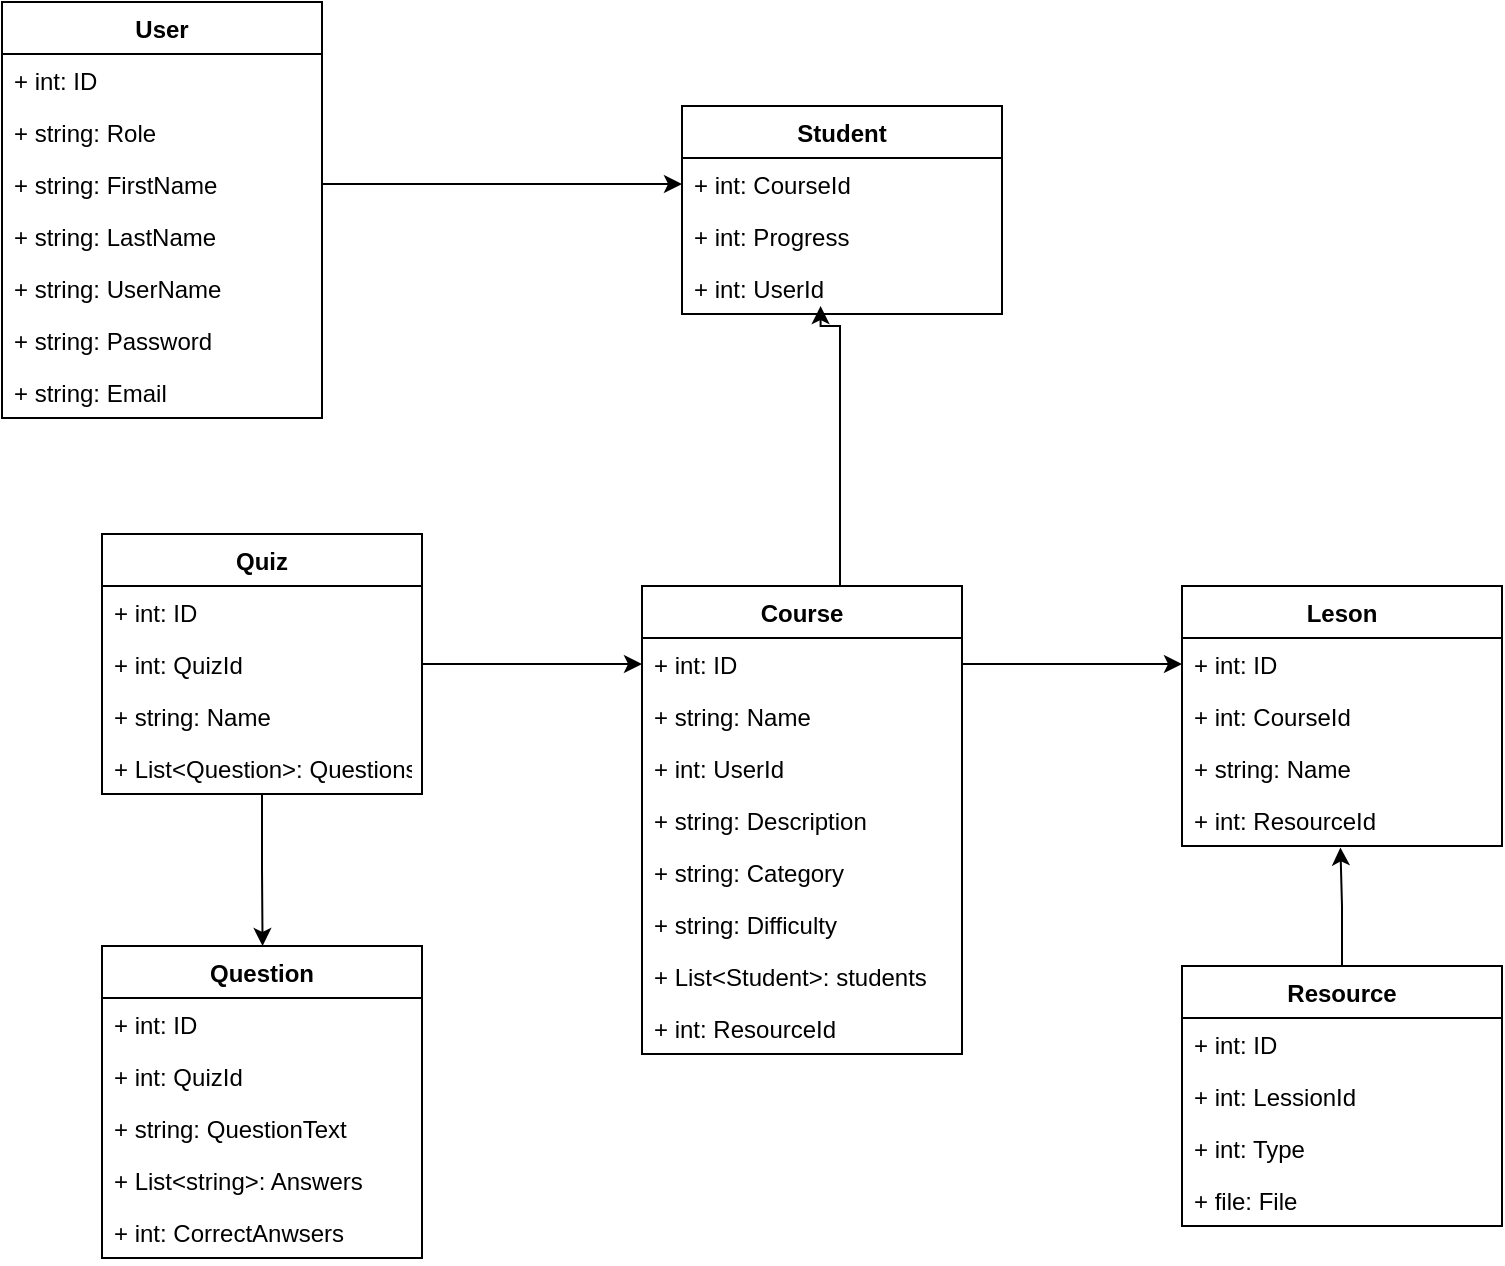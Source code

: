 <mxfile version="14.5.1" type="github"><diagram id="rD_o8zNskaatb-y-Ylsc" name="Page-1"><mxGraphModel dx="1382" dy="764" grid="1" gridSize="10" guides="1" tooltips="1" connect="1" arrows="1" fold="1" page="1" pageScale="1" pageWidth="850" pageHeight="1100" math="0" shadow="0"><root><mxCell id="0"/><mxCell id="1" parent="0"/><mxCell id="cOysPWjxJ2Zjm_djjMEV-1" value="User" style="swimlane;fontStyle=1;align=center;verticalAlign=top;childLayout=stackLayout;horizontal=1;startSize=26;horizontalStack=0;resizeParent=1;resizeParentMax=0;resizeLast=0;collapsible=1;marginBottom=0;" vertex="1" parent="1"><mxGeometry x="70" y="18" width="160" height="208" as="geometry"/></mxCell><mxCell id="cOysPWjxJ2Zjm_djjMEV-2" value="+ int: ID" style="text;strokeColor=none;fillColor=none;align=left;verticalAlign=top;spacingLeft=4;spacingRight=4;overflow=hidden;rotatable=0;points=[[0,0.5],[1,0.5]];portConstraint=eastwest;" vertex="1" parent="cOysPWjxJ2Zjm_djjMEV-1"><mxGeometry y="26" width="160" height="26" as="geometry"/></mxCell><mxCell id="cOysPWjxJ2Zjm_djjMEV-5" value="+ string: Role" style="text;strokeColor=none;fillColor=none;align=left;verticalAlign=top;spacingLeft=4;spacingRight=4;overflow=hidden;rotatable=0;points=[[0,0.5],[1,0.5]];portConstraint=eastwest;" vertex="1" parent="cOysPWjxJ2Zjm_djjMEV-1"><mxGeometry y="52" width="160" height="26" as="geometry"/></mxCell><mxCell id="cOysPWjxJ2Zjm_djjMEV-6" value="+ string: FirstName" style="text;strokeColor=none;fillColor=none;align=left;verticalAlign=top;spacingLeft=4;spacingRight=4;overflow=hidden;rotatable=0;points=[[0,0.5],[1,0.5]];portConstraint=eastwest;" vertex="1" parent="cOysPWjxJ2Zjm_djjMEV-1"><mxGeometry y="78" width="160" height="26" as="geometry"/></mxCell><mxCell id="cOysPWjxJ2Zjm_djjMEV-12" value="+ string: LastName" style="text;strokeColor=none;fillColor=none;align=left;verticalAlign=top;spacingLeft=4;spacingRight=4;overflow=hidden;rotatable=0;points=[[0,0.5],[1,0.5]];portConstraint=eastwest;" vertex="1" parent="cOysPWjxJ2Zjm_djjMEV-1"><mxGeometry y="104" width="160" height="26" as="geometry"/></mxCell><mxCell id="cOysPWjxJ2Zjm_djjMEV-13" value="+ string: UserName" style="text;strokeColor=none;fillColor=none;align=left;verticalAlign=top;spacingLeft=4;spacingRight=4;overflow=hidden;rotatable=0;points=[[0,0.5],[1,0.5]];portConstraint=eastwest;" vertex="1" parent="cOysPWjxJ2Zjm_djjMEV-1"><mxGeometry y="130" width="160" height="26" as="geometry"/></mxCell><mxCell id="cOysPWjxJ2Zjm_djjMEV-14" value="+ string: Password" style="text;strokeColor=none;fillColor=none;align=left;verticalAlign=top;spacingLeft=4;spacingRight=4;overflow=hidden;rotatable=0;points=[[0,0.5],[1,0.5]];portConstraint=eastwest;" vertex="1" parent="cOysPWjxJ2Zjm_djjMEV-1"><mxGeometry y="156" width="160" height="26" as="geometry"/></mxCell><mxCell id="cOysPWjxJ2Zjm_djjMEV-15" value="+ string: Email" style="text;strokeColor=none;fillColor=none;align=left;verticalAlign=top;spacingLeft=4;spacingRight=4;overflow=hidden;rotatable=0;points=[[0,0.5],[1,0.5]];portConstraint=eastwest;" vertex="1" parent="cOysPWjxJ2Zjm_djjMEV-1"><mxGeometry y="182" width="160" height="26" as="geometry"/></mxCell><mxCell id="cOysPWjxJ2Zjm_djjMEV-16" value="Student" style="swimlane;fontStyle=1;align=center;verticalAlign=top;childLayout=stackLayout;horizontal=1;startSize=26;horizontalStack=0;resizeParent=1;resizeParentMax=0;resizeLast=0;collapsible=1;marginBottom=0;" vertex="1" parent="1"><mxGeometry x="410" y="70" width="160" height="104" as="geometry"/></mxCell><mxCell id="cOysPWjxJ2Zjm_djjMEV-17" value="+ int: CourseId" style="text;strokeColor=none;fillColor=none;align=left;verticalAlign=top;spacingLeft=4;spacingRight=4;overflow=hidden;rotatable=0;points=[[0,0.5],[1,0.5]];portConstraint=eastwest;" vertex="1" parent="cOysPWjxJ2Zjm_djjMEV-16"><mxGeometry y="26" width="160" height="26" as="geometry"/></mxCell><mxCell id="cOysPWjxJ2Zjm_djjMEV-18" value="+ int: Progress" style="text;strokeColor=none;fillColor=none;align=left;verticalAlign=top;spacingLeft=4;spacingRight=4;overflow=hidden;rotatable=0;points=[[0,0.5],[1,0.5]];portConstraint=eastwest;" vertex="1" parent="cOysPWjxJ2Zjm_djjMEV-16"><mxGeometry y="52" width="160" height="26" as="geometry"/></mxCell><mxCell id="cOysPWjxJ2Zjm_djjMEV-19" value="+ int: UserId" style="text;strokeColor=none;fillColor=none;align=left;verticalAlign=top;spacingLeft=4;spacingRight=4;overflow=hidden;rotatable=0;points=[[0,0.5],[1,0.5]];portConstraint=eastwest;" vertex="1" parent="cOysPWjxJ2Zjm_djjMEV-16"><mxGeometry y="78" width="160" height="26" as="geometry"/></mxCell><mxCell id="cOysPWjxJ2Zjm_djjMEV-37" style="edgeStyle=orthogonalEdgeStyle;rounded=0;orthogonalLoop=1;jettySize=auto;html=1;exitX=0.5;exitY=0;exitDx=0;exitDy=0;" edge="1" parent="1"><mxGeometry relative="1" as="geometry"><mxPoint x="479.286" y="170" as="targetPoint"/><mxPoint x="469" y="310" as="sourcePoint"/><Array as="points"><mxPoint x="489" y="310"/><mxPoint x="489" y="180"/><mxPoint x="479" y="180"/></Array></mxGeometry></mxCell><mxCell id="cOysPWjxJ2Zjm_djjMEV-24" value="Course" style="swimlane;fontStyle=1;align=center;verticalAlign=top;childLayout=stackLayout;horizontal=1;startSize=26;horizontalStack=0;resizeParent=1;resizeParentMax=0;resizeLast=0;collapsible=1;marginBottom=0;" vertex="1" parent="1"><mxGeometry x="390" y="310" width="160" height="234" as="geometry"/></mxCell><mxCell id="cOysPWjxJ2Zjm_djjMEV-25" value="+ int: ID" style="text;strokeColor=none;fillColor=none;align=left;verticalAlign=top;spacingLeft=4;spacingRight=4;overflow=hidden;rotatable=0;points=[[0,0.5],[1,0.5]];portConstraint=eastwest;" vertex="1" parent="cOysPWjxJ2Zjm_djjMEV-24"><mxGeometry y="26" width="160" height="26" as="geometry"/></mxCell><mxCell id="cOysPWjxJ2Zjm_djjMEV-26" value="+ string: Name" style="text;strokeColor=none;fillColor=none;align=left;verticalAlign=top;spacingLeft=4;spacingRight=4;overflow=hidden;rotatable=0;points=[[0,0.5],[1,0.5]];portConstraint=eastwest;" vertex="1" parent="cOysPWjxJ2Zjm_djjMEV-24"><mxGeometry y="52" width="160" height="26" as="geometry"/></mxCell><mxCell id="cOysPWjxJ2Zjm_djjMEV-27" value="+ int: UserId" style="text;strokeColor=none;fillColor=none;align=left;verticalAlign=top;spacingLeft=4;spacingRight=4;overflow=hidden;rotatable=0;points=[[0,0.5],[1,0.5]];portConstraint=eastwest;" vertex="1" parent="cOysPWjxJ2Zjm_djjMEV-24"><mxGeometry y="78" width="160" height="26" as="geometry"/></mxCell><mxCell id="cOysPWjxJ2Zjm_djjMEV-28" value="+ string: Description" style="text;strokeColor=none;fillColor=none;align=left;verticalAlign=top;spacingLeft=4;spacingRight=4;overflow=hidden;rotatable=0;points=[[0,0.5],[1,0.5]];portConstraint=eastwest;" vertex="1" parent="cOysPWjxJ2Zjm_djjMEV-24"><mxGeometry y="104" width="160" height="26" as="geometry"/></mxCell><mxCell id="cOysPWjxJ2Zjm_djjMEV-29" value="+ string: Category" style="text;strokeColor=none;fillColor=none;align=left;verticalAlign=top;spacingLeft=4;spacingRight=4;overflow=hidden;rotatable=0;points=[[0,0.5],[1,0.5]];portConstraint=eastwest;" vertex="1" parent="cOysPWjxJ2Zjm_djjMEV-24"><mxGeometry y="130" width="160" height="26" as="geometry"/></mxCell><mxCell id="cOysPWjxJ2Zjm_djjMEV-30" value="+ string: Difficulty" style="text;strokeColor=none;fillColor=none;align=left;verticalAlign=top;spacingLeft=4;spacingRight=4;overflow=hidden;rotatable=0;points=[[0,0.5],[1,0.5]];portConstraint=eastwest;" vertex="1" parent="cOysPWjxJ2Zjm_djjMEV-24"><mxGeometry y="156" width="160" height="26" as="geometry"/></mxCell><mxCell id="cOysPWjxJ2Zjm_djjMEV-36" value="+ List&lt;Student&gt;: students" style="text;strokeColor=none;fillColor=none;align=left;verticalAlign=top;spacingLeft=4;spacingRight=4;overflow=hidden;rotatable=0;points=[[0,0.5],[1,0.5]];portConstraint=eastwest;" vertex="1" parent="cOysPWjxJ2Zjm_djjMEV-24"><mxGeometry y="182" width="160" height="26" as="geometry"/></mxCell><mxCell id="cOysPWjxJ2Zjm_djjMEV-31" value="+ int: ResourceId" style="text;strokeColor=none;fillColor=none;align=left;verticalAlign=top;spacingLeft=4;spacingRight=4;overflow=hidden;rotatable=0;points=[[0,0.5],[1,0.5]];portConstraint=eastwest;" vertex="1" parent="cOysPWjxJ2Zjm_djjMEV-24"><mxGeometry y="208" width="160" height="26" as="geometry"/></mxCell><mxCell id="cOysPWjxJ2Zjm_djjMEV-34" style="edgeStyle=orthogonalEdgeStyle;rounded=0;orthogonalLoop=1;jettySize=auto;html=1;exitX=1;exitY=0.5;exitDx=0;exitDy=0;entryX=0;entryY=0.5;entryDx=0;entryDy=0;" edge="1" parent="1" source="cOysPWjxJ2Zjm_djjMEV-6" target="cOysPWjxJ2Zjm_djjMEV-17"><mxGeometry relative="1" as="geometry"/></mxCell><mxCell id="cOysPWjxJ2Zjm_djjMEV-38" value="Leson" style="swimlane;fontStyle=1;align=center;verticalAlign=top;childLayout=stackLayout;horizontal=1;startSize=26;horizontalStack=0;resizeParent=1;resizeParentMax=0;resizeLast=0;collapsible=1;marginBottom=0;" vertex="1" parent="1"><mxGeometry x="660" y="310" width="160" height="130" as="geometry"/></mxCell><mxCell id="cOysPWjxJ2Zjm_djjMEV-39" value="+ int: ID" style="text;strokeColor=none;fillColor=none;align=left;verticalAlign=top;spacingLeft=4;spacingRight=4;overflow=hidden;rotatable=0;points=[[0,0.5],[1,0.5]];portConstraint=eastwest;" vertex="1" parent="cOysPWjxJ2Zjm_djjMEV-38"><mxGeometry y="26" width="160" height="26" as="geometry"/></mxCell><mxCell id="cOysPWjxJ2Zjm_djjMEV-40" value="+ int: CourseId" style="text;strokeColor=none;fillColor=none;align=left;verticalAlign=top;spacingLeft=4;spacingRight=4;overflow=hidden;rotatable=0;points=[[0,0.5],[1,0.5]];portConstraint=eastwest;" vertex="1" parent="cOysPWjxJ2Zjm_djjMEV-38"><mxGeometry y="52" width="160" height="26" as="geometry"/></mxCell><mxCell id="cOysPWjxJ2Zjm_djjMEV-41" value="+ string: Name" style="text;strokeColor=none;fillColor=none;align=left;verticalAlign=top;spacingLeft=4;spacingRight=4;overflow=hidden;rotatable=0;points=[[0,0.5],[1,0.5]];portConstraint=eastwest;" vertex="1" parent="cOysPWjxJ2Zjm_djjMEV-38"><mxGeometry y="78" width="160" height="26" as="geometry"/></mxCell><mxCell id="cOysPWjxJ2Zjm_djjMEV-42" value="+ int: ResourceId" style="text;strokeColor=none;fillColor=none;align=left;verticalAlign=top;spacingLeft=4;spacingRight=4;overflow=hidden;rotatable=0;points=[[0,0.5],[1,0.5]];portConstraint=eastwest;" vertex="1" parent="cOysPWjxJ2Zjm_djjMEV-38"><mxGeometry y="104" width="160" height="26" as="geometry"/></mxCell><mxCell id="cOysPWjxJ2Zjm_djjMEV-43" style="edgeStyle=orthogonalEdgeStyle;rounded=0;orthogonalLoop=1;jettySize=auto;html=1;entryX=0;entryY=0.5;entryDx=0;entryDy=0;" edge="1" parent="1" source="cOysPWjxJ2Zjm_djjMEV-25" target="cOysPWjxJ2Zjm_djjMEV-39"><mxGeometry relative="1" as="geometry"/></mxCell><mxCell id="cOysPWjxJ2Zjm_djjMEV-49" style="edgeStyle=orthogonalEdgeStyle;rounded=0;orthogonalLoop=1;jettySize=auto;html=1;exitX=0.5;exitY=0;exitDx=0;exitDy=0;entryX=0.495;entryY=1.027;entryDx=0;entryDy=0;entryPerimeter=0;" edge="1" parent="1" source="cOysPWjxJ2Zjm_djjMEV-44" target="cOysPWjxJ2Zjm_djjMEV-42"><mxGeometry relative="1" as="geometry"/></mxCell><mxCell id="cOysPWjxJ2Zjm_djjMEV-44" value="Resource" style="swimlane;fontStyle=1;align=center;verticalAlign=top;childLayout=stackLayout;horizontal=1;startSize=26;horizontalStack=0;resizeParent=1;resizeParentMax=0;resizeLast=0;collapsible=1;marginBottom=0;" vertex="1" parent="1"><mxGeometry x="660" y="500" width="160" height="130" as="geometry"/></mxCell><mxCell id="cOysPWjxJ2Zjm_djjMEV-45" value="+ int: ID" style="text;strokeColor=none;fillColor=none;align=left;verticalAlign=top;spacingLeft=4;spacingRight=4;overflow=hidden;rotatable=0;points=[[0,0.5],[1,0.5]];portConstraint=eastwest;" vertex="1" parent="cOysPWjxJ2Zjm_djjMEV-44"><mxGeometry y="26" width="160" height="26" as="geometry"/></mxCell><mxCell id="cOysPWjxJ2Zjm_djjMEV-46" value="+ int: LessionId" style="text;strokeColor=none;fillColor=none;align=left;verticalAlign=top;spacingLeft=4;spacingRight=4;overflow=hidden;rotatable=0;points=[[0,0.5],[1,0.5]];portConstraint=eastwest;" vertex="1" parent="cOysPWjxJ2Zjm_djjMEV-44"><mxGeometry y="52" width="160" height="26" as="geometry"/></mxCell><mxCell id="cOysPWjxJ2Zjm_djjMEV-47" value="+ int: Type" style="text;strokeColor=none;fillColor=none;align=left;verticalAlign=top;spacingLeft=4;spacingRight=4;overflow=hidden;rotatable=0;points=[[0,0.5],[1,0.5]];portConstraint=eastwest;" vertex="1" parent="cOysPWjxJ2Zjm_djjMEV-44"><mxGeometry y="78" width="160" height="26" as="geometry"/></mxCell><mxCell id="cOysPWjxJ2Zjm_djjMEV-48" value="+ file: File" style="text;strokeColor=none;fillColor=none;align=left;verticalAlign=top;spacingLeft=4;spacingRight=4;overflow=hidden;rotatable=0;points=[[0,0.5],[1,0.5]];portConstraint=eastwest;" vertex="1" parent="cOysPWjxJ2Zjm_djjMEV-44"><mxGeometry y="104" width="160" height="26" as="geometry"/></mxCell><mxCell id="cOysPWjxJ2Zjm_djjMEV-59" style="edgeStyle=orthogonalEdgeStyle;rounded=0;orthogonalLoop=1;jettySize=auto;html=1;entryX=0;entryY=0.5;entryDx=0;entryDy=0;" edge="1" parent="1" source="cOysPWjxJ2Zjm_djjMEV-50" target="cOysPWjxJ2Zjm_djjMEV-25"><mxGeometry relative="1" as="geometry"/></mxCell><mxCell id="cOysPWjxJ2Zjm_djjMEV-60" style="edgeStyle=orthogonalEdgeStyle;rounded=0;orthogonalLoop=1;jettySize=auto;html=1;exitX=0.5;exitY=1;exitDx=0;exitDy=0;" edge="1" parent="1" source="cOysPWjxJ2Zjm_djjMEV-50"><mxGeometry relative="1" as="geometry"><mxPoint x="200.286" y="490" as="targetPoint"/></mxGeometry></mxCell><mxCell id="cOysPWjxJ2Zjm_djjMEV-50" value="Quiz" style="swimlane;fontStyle=1;align=center;verticalAlign=top;childLayout=stackLayout;horizontal=1;startSize=26;horizontalStack=0;resizeParent=1;resizeParentMax=0;resizeLast=0;collapsible=1;marginBottom=0;" vertex="1" parent="1"><mxGeometry x="120" y="284" width="160" height="130" as="geometry"/></mxCell><mxCell id="cOysPWjxJ2Zjm_djjMEV-51" value="+ int: ID" style="text;strokeColor=none;fillColor=none;align=left;verticalAlign=top;spacingLeft=4;spacingRight=4;overflow=hidden;rotatable=0;points=[[0,0.5],[1,0.5]];portConstraint=eastwest;" vertex="1" parent="cOysPWjxJ2Zjm_djjMEV-50"><mxGeometry y="26" width="160" height="26" as="geometry"/></mxCell><mxCell id="cOysPWjxJ2Zjm_djjMEV-53" value="+ int: QuizId" style="text;strokeColor=none;fillColor=none;align=left;verticalAlign=top;spacingLeft=4;spacingRight=4;overflow=hidden;rotatable=0;points=[[0,0.5],[1,0.5]];portConstraint=eastwest;" vertex="1" parent="cOysPWjxJ2Zjm_djjMEV-50"><mxGeometry y="52" width="160" height="26" as="geometry"/></mxCell><mxCell id="cOysPWjxJ2Zjm_djjMEV-54" value="+ string: Name" style="text;strokeColor=none;fillColor=none;align=left;verticalAlign=top;spacingLeft=4;spacingRight=4;overflow=hidden;rotatable=0;points=[[0,0.5],[1,0.5]];portConstraint=eastwest;" vertex="1" parent="cOysPWjxJ2Zjm_djjMEV-50"><mxGeometry y="78" width="160" height="26" as="geometry"/></mxCell><mxCell id="cOysPWjxJ2Zjm_djjMEV-57" value="+ List&lt;Question&gt;: Questions" style="text;strokeColor=none;fillColor=none;align=left;verticalAlign=top;spacingLeft=4;spacingRight=4;overflow=hidden;rotatable=0;points=[[0,0.5],[1,0.5]];portConstraint=eastwest;" vertex="1" parent="cOysPWjxJ2Zjm_djjMEV-50"><mxGeometry y="104" width="160" height="26" as="geometry"/></mxCell><mxCell id="cOysPWjxJ2Zjm_djjMEV-61" value="Question" style="swimlane;fontStyle=1;align=center;verticalAlign=top;childLayout=stackLayout;horizontal=1;startSize=26;horizontalStack=0;resizeParent=1;resizeParentMax=0;resizeLast=0;collapsible=1;marginBottom=0;" vertex="1" parent="1"><mxGeometry x="120" y="490" width="160" height="156" as="geometry"/></mxCell><mxCell id="cOysPWjxJ2Zjm_djjMEV-62" value="+ int: ID" style="text;strokeColor=none;fillColor=none;align=left;verticalAlign=top;spacingLeft=4;spacingRight=4;overflow=hidden;rotatable=0;points=[[0,0.5],[1,0.5]];portConstraint=eastwest;" vertex="1" parent="cOysPWjxJ2Zjm_djjMEV-61"><mxGeometry y="26" width="160" height="26" as="geometry"/></mxCell><mxCell id="cOysPWjxJ2Zjm_djjMEV-63" value="+ int: QuizId" style="text;strokeColor=none;fillColor=none;align=left;verticalAlign=top;spacingLeft=4;spacingRight=4;overflow=hidden;rotatable=0;points=[[0,0.5],[1,0.5]];portConstraint=eastwest;" vertex="1" parent="cOysPWjxJ2Zjm_djjMEV-61"><mxGeometry y="52" width="160" height="26" as="geometry"/></mxCell><mxCell id="cOysPWjxJ2Zjm_djjMEV-64" value="+ string: QuestionText" style="text;strokeColor=none;fillColor=none;align=left;verticalAlign=top;spacingLeft=4;spacingRight=4;overflow=hidden;rotatable=0;points=[[0,0.5],[1,0.5]];portConstraint=eastwest;" vertex="1" parent="cOysPWjxJ2Zjm_djjMEV-61"><mxGeometry y="78" width="160" height="26" as="geometry"/></mxCell><mxCell id="cOysPWjxJ2Zjm_djjMEV-65" value="+ List&lt;string&gt;: Answers" style="text;strokeColor=none;fillColor=none;align=left;verticalAlign=top;spacingLeft=4;spacingRight=4;overflow=hidden;rotatable=0;points=[[0,0.5],[1,0.5]];portConstraint=eastwest;" vertex="1" parent="cOysPWjxJ2Zjm_djjMEV-61"><mxGeometry y="104" width="160" height="26" as="geometry"/></mxCell><mxCell id="cOysPWjxJ2Zjm_djjMEV-71" value="+ int: CorrectAnwsers" style="text;strokeColor=none;fillColor=none;align=left;verticalAlign=top;spacingLeft=4;spacingRight=4;overflow=hidden;rotatable=0;points=[[0,0.5],[1,0.5]];portConstraint=eastwest;" vertex="1" parent="cOysPWjxJ2Zjm_djjMEV-61"><mxGeometry y="130" width="160" height="26" as="geometry"/></mxCell></root></mxGraphModel></diagram></mxfile>